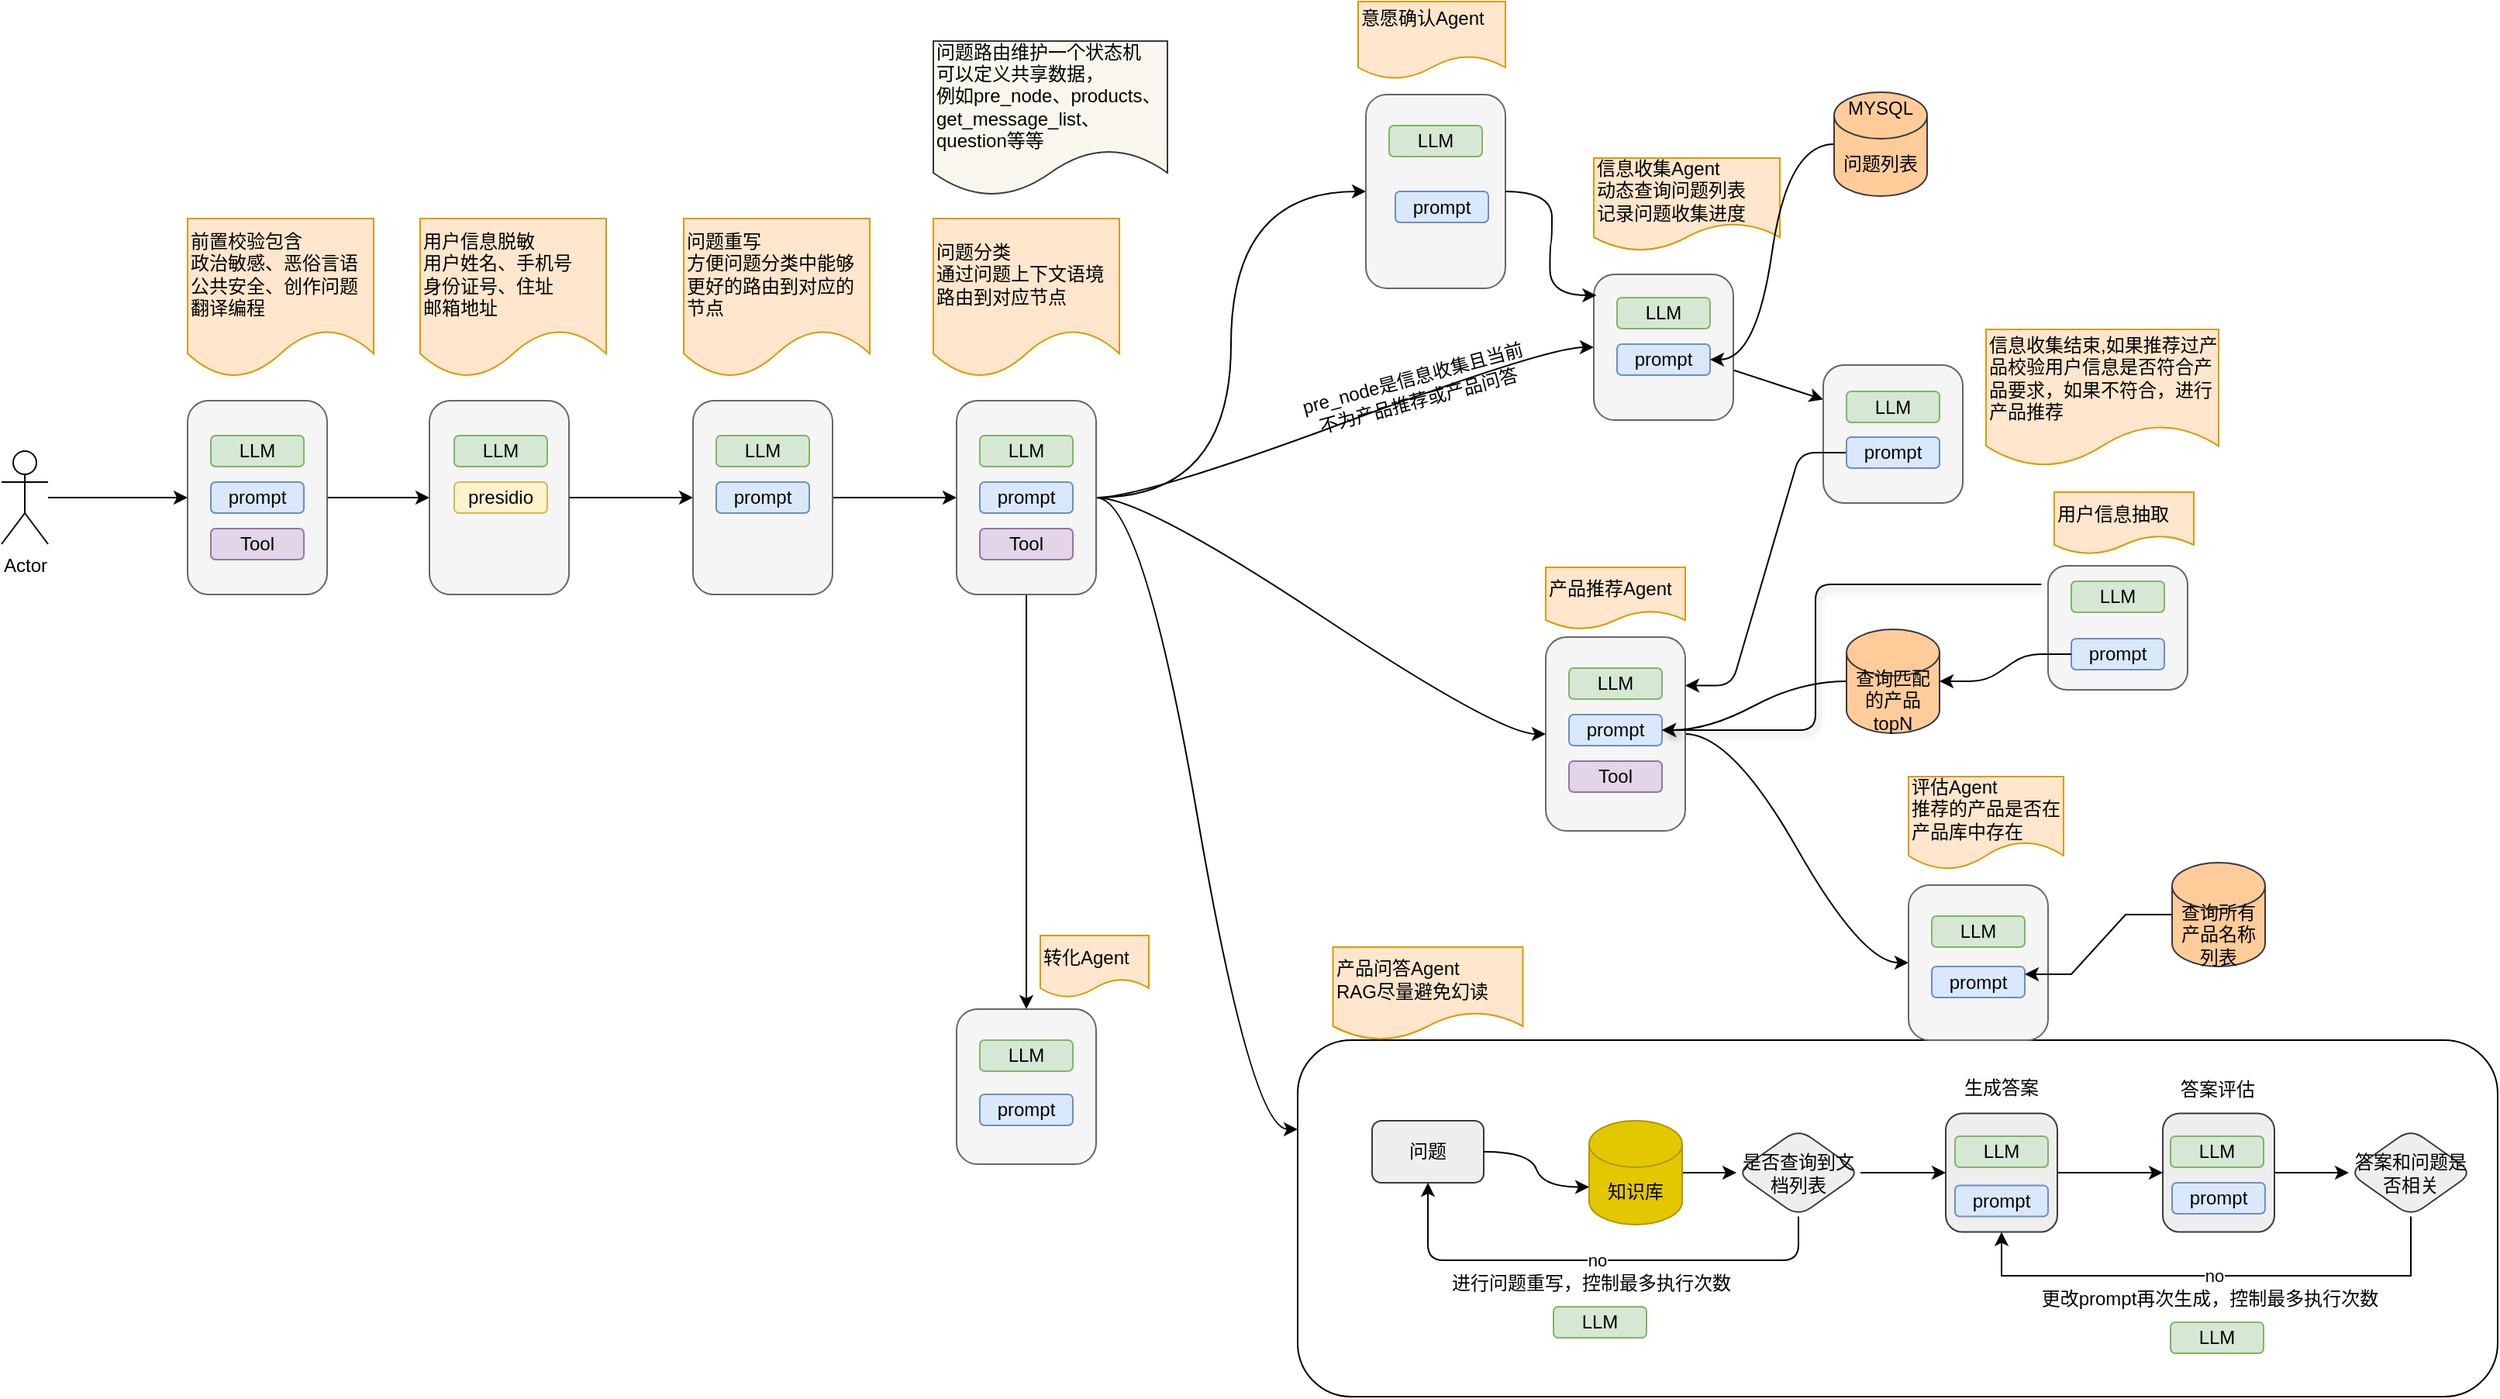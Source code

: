 <mxfile version="24.4.4" type="github">
  <diagram name="第 1 页" id="_38mFEE5ojreBYbbm_Ua">
    <mxGraphModel dx="1221" dy="1928" grid="1" gridSize="10" guides="1" tooltips="1" connect="1" arrows="1" fold="1" page="1" pageScale="1" pageWidth="827" pageHeight="1169" math="0" shadow="0">
      <root>
        <mxCell id="0" />
        <mxCell id="1" parent="0" />
        <mxCell id="6bFcxqfUecSagwhI-zjk-117" value="" style="rounded=1;whiteSpace=wrap;html=1;fillColor=none;" vertex="1" parent="1">
          <mxGeometry x="846" y="530" width="774" height="230" as="geometry" />
        </mxCell>
        <mxCell id="6bFcxqfUecSagwhI-zjk-9" value="" style="edgeStyle=orthogonalEdgeStyle;rounded=0;orthogonalLoop=1;jettySize=auto;html=1;" edge="1" parent="1" source="6bFcxqfUecSagwhI-zjk-1" target="6bFcxqfUecSagwhI-zjk-8">
          <mxGeometry relative="1" as="geometry" />
        </mxCell>
        <mxCell id="6bFcxqfUecSagwhI-zjk-1" value="" style="rounded=1;whiteSpace=wrap;html=1;fillColor=#f5f5f5;fontColor=#333333;strokeColor=#666666;" vertex="1" parent="1">
          <mxGeometry x="130" y="117.5" width="90" height="125" as="geometry" />
        </mxCell>
        <mxCell id="6bFcxqfUecSagwhI-zjk-3" style="edgeStyle=orthogonalEdgeStyle;rounded=0;orthogonalLoop=1;jettySize=auto;html=1;" edge="1" parent="1" source="6bFcxqfUecSagwhI-zjk-2" target="6bFcxqfUecSagwhI-zjk-1">
          <mxGeometry relative="1" as="geometry" />
        </mxCell>
        <mxCell id="6bFcxqfUecSagwhI-zjk-2" value="Actor" style="shape=umlActor;verticalLabelPosition=bottom;verticalAlign=top;html=1;" vertex="1" parent="1">
          <mxGeometry x="10" y="150" width="30" height="60" as="geometry" />
        </mxCell>
        <mxCell id="6bFcxqfUecSagwhI-zjk-5" value="&lt;span style=&quot;&quot;&gt;前置校验包含&lt;/span&gt;&lt;div style=&quot;&quot;&gt;政治敏感、&lt;span style=&quot;background-color: initial;&quot;&gt;恶俗言语&lt;/span&gt;&lt;/div&gt;&lt;div style=&quot;&quot;&gt;公共安全、&lt;span style=&quot;background-color: initial;&quot;&gt;创作问题&lt;/span&gt;&lt;/div&gt;&lt;div style=&quot;&quot;&gt;翻译编程&lt;/div&gt;" style="shape=document;whiteSpace=wrap;html=1;boundedLbl=1;align=left;fillColor=#ffe6cc;strokeColor=#d79b00;" vertex="1" parent="1">
          <mxGeometry x="130" width="120" height="102.5" as="geometry" />
        </mxCell>
        <mxCell id="6bFcxqfUecSagwhI-zjk-6" value="LLM" style="rounded=1;whiteSpace=wrap;html=1;fillColor=#d5e8d4;strokeColor=#82b366;" vertex="1" parent="1">
          <mxGeometry x="145" y="140" width="60" height="20" as="geometry" />
        </mxCell>
        <mxCell id="6bFcxqfUecSagwhI-zjk-7" value="prompt" style="rounded=1;whiteSpace=wrap;html=1;fillColor=#dae8fc;strokeColor=#6c8ebf;" vertex="1" parent="1">
          <mxGeometry x="145" y="170" width="60" height="20" as="geometry" />
        </mxCell>
        <mxCell id="6bFcxqfUecSagwhI-zjk-13" value="" style="edgeStyle=orthogonalEdgeStyle;rounded=0;orthogonalLoop=1;jettySize=auto;html=1;" edge="1" parent="1" source="6bFcxqfUecSagwhI-zjk-8" target="6bFcxqfUecSagwhI-zjk-12">
          <mxGeometry relative="1" as="geometry" />
        </mxCell>
        <mxCell id="6bFcxqfUecSagwhI-zjk-8" value="" style="rounded=1;whiteSpace=wrap;html=1;fillColor=#f5f5f5;fontColor=#333333;strokeColor=#666666;" vertex="1" parent="1">
          <mxGeometry x="286" y="117.5" width="90" height="125" as="geometry" />
        </mxCell>
        <mxCell id="6bFcxqfUecSagwhI-zjk-10" value="LLM" style="rounded=1;whiteSpace=wrap;html=1;fillColor=#d5e8d4;strokeColor=#82b366;" vertex="1" parent="1">
          <mxGeometry x="302" y="140" width="60" height="20" as="geometry" />
        </mxCell>
        <mxCell id="6bFcxqfUecSagwhI-zjk-11" value="用户信息脱敏&lt;br&gt;&lt;div style=&quot;&quot;&gt;用户姓名、手机号&lt;/div&gt;&lt;div style=&quot;&quot;&gt;身份证号、住址&lt;/div&gt;&lt;div style=&quot;&quot;&gt;邮箱地址&lt;/div&gt;" style="shape=document;whiteSpace=wrap;html=1;boundedLbl=1;align=left;fillColor=#ffe6cc;strokeColor=#d79b00;" vertex="1" parent="1">
          <mxGeometry x="280" width="120" height="102.5" as="geometry" />
        </mxCell>
        <mxCell id="6bFcxqfUecSagwhI-zjk-19" value="" style="edgeStyle=orthogonalEdgeStyle;rounded=0;orthogonalLoop=1;jettySize=auto;html=1;" edge="1" parent="1" source="6bFcxqfUecSagwhI-zjk-12" target="6bFcxqfUecSagwhI-zjk-18">
          <mxGeometry relative="1" as="geometry" />
        </mxCell>
        <mxCell id="6bFcxqfUecSagwhI-zjk-12" value="" style="rounded=1;whiteSpace=wrap;html=1;fillColor=#f5f5f5;fontColor=#333333;strokeColor=#666666;" vertex="1" parent="1">
          <mxGeometry x="456" y="117.5" width="90" height="125" as="geometry" />
        </mxCell>
        <mxCell id="6bFcxqfUecSagwhI-zjk-14" value="问题重写&lt;div&gt;方便问题分类中能够更好的路由到对应的节点&lt;/div&gt;" style="shape=document;whiteSpace=wrap;html=1;boundedLbl=1;align=left;fillColor=#ffe6cc;strokeColor=#d79b00;" vertex="1" parent="1">
          <mxGeometry x="450" width="120" height="102.5" as="geometry" />
        </mxCell>
        <mxCell id="6bFcxqfUecSagwhI-zjk-15" value="LLM" style="rounded=1;whiteSpace=wrap;html=1;fillColor=#d5e8d4;strokeColor=#82b366;" vertex="1" parent="1">
          <mxGeometry x="471" y="140" width="60" height="20" as="geometry" />
        </mxCell>
        <mxCell id="6bFcxqfUecSagwhI-zjk-17" value="presidio" style="rounded=1;whiteSpace=wrap;html=1;fillColor=#fff2cc;strokeColor=#d6b656;" vertex="1" parent="1">
          <mxGeometry x="302" y="170" width="60" height="20" as="geometry" />
        </mxCell>
        <mxCell id="6bFcxqfUecSagwhI-zjk-30" value="" style="edgeStyle=orthogonalEdgeStyle;rounded=0;orthogonalLoop=1;jettySize=auto;html=1;flowAnimation=0;shadow=0;strokeColor=default;curved=1;entryX=0;entryY=0.5;entryDx=0;entryDy=0;" edge="1" parent="1" source="6bFcxqfUecSagwhI-zjk-18" target="6bFcxqfUecSagwhI-zjk-29">
          <mxGeometry relative="1" as="geometry" />
        </mxCell>
        <mxCell id="6bFcxqfUecSagwhI-zjk-36" value="" style="edgeStyle=entityRelationEdgeStyle;rounded=0;orthogonalLoop=1;jettySize=auto;html=1;curved=1;" edge="1" parent="1" source="6bFcxqfUecSagwhI-zjk-18" target="6bFcxqfUecSagwhI-zjk-35">
          <mxGeometry relative="1" as="geometry" />
        </mxCell>
        <mxCell id="6bFcxqfUecSagwhI-zjk-49" style="edgeStyle=entityRelationEdgeStyle;rounded=0;orthogonalLoop=1;jettySize=auto;html=1;entryX=0;entryY=0.5;entryDx=0;entryDy=0;curved=1;" edge="1" parent="1" source="6bFcxqfUecSagwhI-zjk-18" target="6bFcxqfUecSagwhI-zjk-47">
          <mxGeometry relative="1" as="geometry" />
        </mxCell>
        <mxCell id="6bFcxqfUecSagwhI-zjk-118" style="edgeStyle=entityRelationEdgeStyle;rounded=0;orthogonalLoop=1;jettySize=auto;html=1;entryX=0;entryY=0.25;entryDx=0;entryDy=0;curved=1;" edge="1" parent="1" source="6bFcxqfUecSagwhI-zjk-18" target="6bFcxqfUecSagwhI-zjk-117">
          <mxGeometry relative="1" as="geometry" />
        </mxCell>
        <mxCell id="6bFcxqfUecSagwhI-zjk-121" style="rounded=1;orthogonalLoop=1;jettySize=auto;html=1;entryX=0.5;entryY=0;entryDx=0;entryDy=0;curved=0;" edge="1" parent="1" source="6bFcxqfUecSagwhI-zjk-18" target="6bFcxqfUecSagwhI-zjk-119">
          <mxGeometry relative="1" as="geometry" />
        </mxCell>
        <mxCell id="6bFcxqfUecSagwhI-zjk-18" value="" style="rounded=1;whiteSpace=wrap;html=1;fillColor=#f5f5f5;fontColor=#333333;strokeColor=#666666;" vertex="1" parent="1">
          <mxGeometry x="626" y="117.5" width="90" height="125" as="geometry" />
        </mxCell>
        <mxCell id="6bFcxqfUecSagwhI-zjk-20" value="&lt;div&gt;问题分类&lt;/div&gt;&lt;div&gt;通过问题上下文语境路由到对应节点&lt;/div&gt;" style="shape=document;whiteSpace=wrap;html=1;boundedLbl=1;align=left;fillColor=#ffe6cc;strokeColor=#d79b00;" vertex="1" parent="1">
          <mxGeometry x="611" width="120" height="102.5" as="geometry" />
        </mxCell>
        <mxCell id="6bFcxqfUecSagwhI-zjk-21" value="prompt" style="rounded=1;whiteSpace=wrap;html=1;fillColor=#dae8fc;strokeColor=#6c8ebf;" vertex="1" parent="1">
          <mxGeometry x="471" y="170" width="60" height="20" as="geometry" />
        </mxCell>
        <mxCell id="6bFcxqfUecSagwhI-zjk-22" value="Tool" style="rounded=1;whiteSpace=wrap;html=1;fillColor=#e1d5e7;strokeColor=#9673a6;" vertex="1" parent="1">
          <mxGeometry x="145" y="200" width="60" height="20" as="geometry" />
        </mxCell>
        <mxCell id="6bFcxqfUecSagwhI-zjk-24" value="LLM" style="rounded=1;whiteSpace=wrap;html=1;fillColor=#d5e8d4;strokeColor=#82b366;" vertex="1" parent="1">
          <mxGeometry x="641" y="140" width="60" height="20" as="geometry" />
        </mxCell>
        <mxCell id="6bFcxqfUecSagwhI-zjk-25" value="prompt" style="rounded=1;whiteSpace=wrap;html=1;fillColor=#dae8fc;strokeColor=#6c8ebf;" vertex="1" parent="1">
          <mxGeometry x="641" y="170" width="60" height="20" as="geometry" />
        </mxCell>
        <mxCell id="6bFcxqfUecSagwhI-zjk-26" value="Tool" style="rounded=1;whiteSpace=wrap;html=1;fillColor=#e1d5e7;strokeColor=#9673a6;" vertex="1" parent="1">
          <mxGeometry x="641" y="200" width="60" height="20" as="geometry" />
        </mxCell>
        <mxCell id="6bFcxqfUecSagwhI-zjk-28" value="问题路由维护一个状态机&lt;div&gt;可&lt;span style=&quot;background-color: initial;&quot;&gt;以定义共享数据，&lt;/span&gt;&lt;div&gt;&lt;div&gt;例如pre_node、products、get_message_list、question等等&lt;/div&gt;&lt;/div&gt;&lt;/div&gt;" style="shape=document;whiteSpace=wrap;html=1;boundedLbl=1;align=left;fillColor=#f9f7ed;strokeColor=#36393d;" vertex="1" parent="1">
          <mxGeometry x="611" y="-114.5" width="151" height="100" as="geometry" />
        </mxCell>
        <mxCell id="6bFcxqfUecSagwhI-zjk-29" value="" style="rounded=1;whiteSpace=wrap;html=1;fillColor=#f5f5f5;fontColor=#333333;strokeColor=#666666;" vertex="1" parent="1">
          <mxGeometry x="890" y="-80" width="90" height="125" as="geometry" />
        </mxCell>
        <mxCell id="6bFcxqfUecSagwhI-zjk-31" value="意愿确认Agent&lt;div&gt;&lt;br&gt;&lt;/div&gt;" style="shape=document;whiteSpace=wrap;html=1;boundedLbl=1;align=left;fillColor=#ffe6cc;strokeColor=#d79b00;" vertex="1" parent="1">
          <mxGeometry x="885" y="-140" width="95" height="50" as="geometry" />
        </mxCell>
        <mxCell id="6bFcxqfUecSagwhI-zjk-32" value="LLM" style="rounded=1;whiteSpace=wrap;html=1;fillColor=#d5e8d4;strokeColor=#82b366;" vertex="1" parent="1">
          <mxGeometry x="905" y="-60" width="60" height="20" as="geometry" />
        </mxCell>
        <mxCell id="6bFcxqfUecSagwhI-zjk-33" value="prompt" style="rounded=1;whiteSpace=wrap;html=1;fillColor=#dae8fc;strokeColor=#6c8ebf;" vertex="1" parent="1">
          <mxGeometry x="909" y="-17.5" width="60" height="20" as="geometry" />
        </mxCell>
        <mxCell id="6bFcxqfUecSagwhI-zjk-78" style="rounded=0;orthogonalLoop=1;jettySize=auto;html=1;entryX=0;entryY=0.25;entryDx=0;entryDy=0;curved=1;" edge="1" parent="1" source="6bFcxqfUecSagwhI-zjk-35" target="6bFcxqfUecSagwhI-zjk-77">
          <mxGeometry relative="1" as="geometry" />
        </mxCell>
        <mxCell id="6bFcxqfUecSagwhI-zjk-35" value="" style="rounded=1;whiteSpace=wrap;html=1;fillColor=#f5f5f5;fontColor=#333333;strokeColor=#666666;" vertex="1" parent="1">
          <mxGeometry x="1037" y="36" width="90" height="94" as="geometry" />
        </mxCell>
        <mxCell id="6bFcxqfUecSagwhI-zjk-37" value="信息收集Agent&lt;div&gt;动态查询问题列表&lt;/div&gt;&lt;div&gt;记录问题收集进度&lt;/div&gt;" style="shape=document;whiteSpace=wrap;html=1;boundedLbl=1;align=left;fillColor=#ffe6cc;strokeColor=#d79b00;" vertex="1" parent="1">
          <mxGeometry x="1037" y="-39" width="120" height="60" as="geometry" />
        </mxCell>
        <mxCell id="6bFcxqfUecSagwhI-zjk-38" value="pre_node是信息收集且当前不为产品推荐或产品问答" style="text;html=1;align=center;verticalAlign=middle;whiteSpace=wrap;rounded=0;rotation=-15;" vertex="1" parent="1">
          <mxGeometry x="847" y="94.5" width="150" height="30" as="geometry" />
        </mxCell>
        <mxCell id="6bFcxqfUecSagwhI-zjk-39" value="LLM" style="rounded=1;whiteSpace=wrap;html=1;fillColor=#d5e8d4;strokeColor=#82b366;" vertex="1" parent="1">
          <mxGeometry x="1052" y="51" width="60" height="20" as="geometry" />
        </mxCell>
        <mxCell id="6bFcxqfUecSagwhI-zjk-40" value="prompt" style="rounded=1;whiteSpace=wrap;html=1;fillColor=#dae8fc;strokeColor=#6c8ebf;" vertex="1" parent="1">
          <mxGeometry x="1052" y="81" width="60" height="20" as="geometry" />
        </mxCell>
        <mxCell id="6bFcxqfUecSagwhI-zjk-44" style="edgeStyle=entityRelationEdgeStyle;rounded=0;orthogonalLoop=1;jettySize=auto;html=1;entryX=1;entryY=0.5;entryDx=0;entryDy=0;curved=1;" edge="1" parent="1" source="6bFcxqfUecSagwhI-zjk-43" target="6bFcxqfUecSagwhI-zjk-40">
          <mxGeometry relative="1" as="geometry" />
        </mxCell>
        <mxCell id="6bFcxqfUecSagwhI-zjk-43" value="问题列表" style="shape=cylinder3;whiteSpace=wrap;html=1;boundedLbl=1;backgroundOutline=1;size=15;fillColor=#ffcc99;strokeColor=#36393d;" vertex="1" parent="1">
          <mxGeometry x="1192" y="-81.5" width="60" height="67" as="geometry" />
        </mxCell>
        <mxCell id="6bFcxqfUecSagwhI-zjk-45" value="MYSQL" style="text;html=1;align=center;verticalAlign=middle;whiteSpace=wrap;rounded=0;" vertex="1" parent="1">
          <mxGeometry x="1192" y="-86.5" width="60" height="30" as="geometry" />
        </mxCell>
        <mxCell id="6bFcxqfUecSagwhI-zjk-46" style="edgeStyle=entityRelationEdgeStyle;rounded=0;orthogonalLoop=1;jettySize=auto;html=1;entryX=0.019;entryY=0.144;entryDx=0;entryDy=0;entryPerimeter=0;jumpStyle=arc;endSize=6;curved=1;" edge="1" parent="1" source="6bFcxqfUecSagwhI-zjk-29" target="6bFcxqfUecSagwhI-zjk-35">
          <mxGeometry relative="1" as="geometry" />
        </mxCell>
        <mxCell id="6bFcxqfUecSagwhI-zjk-67" value="" style="edgeStyle=entityRelationEdgeStyle;rounded=0;orthogonalLoop=1;jettySize=auto;html=1;curved=1;" edge="1" parent="1" source="6bFcxqfUecSagwhI-zjk-47" target="6bFcxqfUecSagwhI-zjk-66">
          <mxGeometry relative="1" as="geometry" />
        </mxCell>
        <mxCell id="6bFcxqfUecSagwhI-zjk-47" value="" style="rounded=1;whiteSpace=wrap;html=1;fillColor=#f5f5f5;fontColor=#333333;strokeColor=#666666;" vertex="1" parent="1">
          <mxGeometry x="1006" y="270" width="90" height="125" as="geometry" />
        </mxCell>
        <mxCell id="6bFcxqfUecSagwhI-zjk-50" value="产品推荐Agent" style="shape=document;whiteSpace=wrap;html=1;boundedLbl=1;align=left;fillColor=#ffe6cc;strokeColor=#d79b00;" vertex="1" parent="1">
          <mxGeometry x="1006" y="225" width="90" height="40" as="geometry" />
        </mxCell>
        <mxCell id="6bFcxqfUecSagwhI-zjk-51" value="prompt" style="rounded=1;whiteSpace=wrap;html=1;fillColor=#dae8fc;strokeColor=#6c8ebf;" vertex="1" parent="1">
          <mxGeometry x="1021" y="320" width="60" height="20" as="geometry" />
        </mxCell>
        <mxCell id="6bFcxqfUecSagwhI-zjk-52" value="LLM" style="rounded=1;whiteSpace=wrap;html=1;fillColor=#d5e8d4;strokeColor=#82b366;" vertex="1" parent="1">
          <mxGeometry x="1021" y="290" width="60" height="20" as="geometry" />
        </mxCell>
        <mxCell id="6bFcxqfUecSagwhI-zjk-53" value="Tool" style="rounded=1;whiteSpace=wrap;html=1;fillColor=#e1d5e7;strokeColor=#9673a6;" vertex="1" parent="1">
          <mxGeometry x="1021" y="350" width="60" height="20" as="geometry" />
        </mxCell>
        <mxCell id="6bFcxqfUecSagwhI-zjk-64" style="edgeStyle=elbowEdgeStyle;rounded=1;orthogonalLoop=1;jettySize=auto;html=1;entryX=1;entryY=0.5;entryDx=0;entryDy=0;targetPerimeterSpacing=0;strokeColor=default;shadow=1;flowAnimation=0;jumpStyle=gap;jumpSize=104;exitX=-0.048;exitY=0.15;exitDx=0;exitDy=0;exitPerimeter=0;curved=0;" edge="1" parent="1" source="6bFcxqfUecSagwhI-zjk-54" target="6bFcxqfUecSagwhI-zjk-51">
          <mxGeometry relative="1" as="geometry">
            <Array as="points">
              <mxPoint x="1180" y="300" />
            </Array>
          </mxGeometry>
        </mxCell>
        <mxCell id="6bFcxqfUecSagwhI-zjk-54" value="" style="rounded=1;whiteSpace=wrap;html=1;fillColor=#f5f5f5;fontColor=#333333;strokeColor=#666666;" vertex="1" parent="1">
          <mxGeometry x="1330" y="224" width="90" height="80" as="geometry" />
        </mxCell>
        <mxCell id="6bFcxqfUecSagwhI-zjk-55" value="LLM" style="rounded=1;whiteSpace=wrap;html=1;fillColor=#d5e8d4;strokeColor=#82b366;" vertex="1" parent="1">
          <mxGeometry x="1345" y="234" width="60" height="20" as="geometry" />
        </mxCell>
        <mxCell id="6bFcxqfUecSagwhI-zjk-56" value="prompt" style="rounded=1;whiteSpace=wrap;html=1;fillColor=#dae8fc;strokeColor=#6c8ebf;" vertex="1" parent="1">
          <mxGeometry x="1345" y="271" width="60" height="20" as="geometry" />
        </mxCell>
        <mxCell id="6bFcxqfUecSagwhI-zjk-57" value="用户信息抽取" style="shape=document;whiteSpace=wrap;html=1;boundedLbl=1;align=left;fillColor=#ffe6cc;strokeColor=#d79b00;" vertex="1" parent="1">
          <mxGeometry x="1334" y="176.5" width="90" height="40" as="geometry" />
        </mxCell>
        <mxCell id="6bFcxqfUecSagwhI-zjk-62" style="edgeStyle=entityRelationEdgeStyle;rounded=0;orthogonalLoop=1;jettySize=auto;html=1;entryX=1;entryY=0.75;entryDx=0;entryDy=0;strokeColor=none;" edge="1" parent="1" source="6bFcxqfUecSagwhI-zjk-59" target="6bFcxqfUecSagwhI-zjk-51">
          <mxGeometry relative="1" as="geometry" />
        </mxCell>
        <mxCell id="6bFcxqfUecSagwhI-zjk-63" style="edgeStyle=entityRelationEdgeStyle;rounded=0;orthogonalLoop=1;jettySize=auto;html=1;entryX=1;entryY=0.5;entryDx=0;entryDy=0;curved=1;" edge="1" parent="1" source="6bFcxqfUecSagwhI-zjk-59" target="6bFcxqfUecSagwhI-zjk-51">
          <mxGeometry relative="1" as="geometry" />
        </mxCell>
        <mxCell id="6bFcxqfUecSagwhI-zjk-59" value="查询匹配的产品topN" style="shape=cylinder3;whiteSpace=wrap;html=1;boundedLbl=1;backgroundOutline=1;size=15;fillColor=#ffcc99;strokeColor=#36393d;" vertex="1" parent="1">
          <mxGeometry x="1200" y="265" width="60" height="67" as="geometry" />
        </mxCell>
        <mxCell id="6bFcxqfUecSagwhI-zjk-61" style="edgeStyle=entityRelationEdgeStyle;rounded=1;orthogonalLoop=1;jettySize=auto;html=1;entryX=1;entryY=0.5;entryDx=0;entryDy=0;entryPerimeter=0;curved=0;" edge="1" parent="1" source="6bFcxqfUecSagwhI-zjk-56" target="6bFcxqfUecSagwhI-zjk-59">
          <mxGeometry relative="1" as="geometry" />
        </mxCell>
        <mxCell id="6bFcxqfUecSagwhI-zjk-66" value="" style="rounded=1;whiteSpace=wrap;html=1;fillColor=#f5f5f5;fontColor=#333333;strokeColor=#666666;" vertex="1" parent="1">
          <mxGeometry x="1240" y="430" width="90" height="100" as="geometry" />
        </mxCell>
        <mxCell id="6bFcxqfUecSagwhI-zjk-68" value="评估Agent&lt;div&gt;推荐的产品是否在产品库中存在&lt;/div&gt;" style="shape=document;whiteSpace=wrap;html=1;boundedLbl=1;align=left;fillColor=#ffe6cc;strokeColor=#d79b00;" vertex="1" parent="1">
          <mxGeometry x="1240" y="360" width="100" height="60" as="geometry" />
        </mxCell>
        <mxCell id="6bFcxqfUecSagwhI-zjk-69" value="LLM" style="rounded=1;whiteSpace=wrap;html=1;fillColor=#d5e8d4;strokeColor=#82b366;" vertex="1" parent="1">
          <mxGeometry x="1255" y="450" width="60" height="20" as="geometry" />
        </mxCell>
        <mxCell id="6bFcxqfUecSagwhI-zjk-70" value="prompt" style="rounded=1;whiteSpace=wrap;html=1;fillColor=#dae8fc;strokeColor=#6c8ebf;" vertex="1" parent="1">
          <mxGeometry x="1255" y="482.5" width="60" height="20" as="geometry" />
        </mxCell>
        <mxCell id="6bFcxqfUecSagwhI-zjk-72" style="edgeStyle=entityRelationEdgeStyle;rounded=0;orthogonalLoop=1;jettySize=auto;html=1;entryX=1;entryY=0.25;entryDx=0;entryDy=0;" edge="1" parent="1" source="6bFcxqfUecSagwhI-zjk-71" target="6bFcxqfUecSagwhI-zjk-70">
          <mxGeometry relative="1" as="geometry" />
        </mxCell>
        <mxCell id="6bFcxqfUecSagwhI-zjk-71" value="查询所有产品名称列表" style="shape=cylinder3;whiteSpace=wrap;html=1;boundedLbl=1;backgroundOutline=1;size=15;fillColor=#ffcc99;strokeColor=#36393d;" vertex="1" parent="1">
          <mxGeometry x="1410" y="415.5" width="60" height="67" as="geometry" />
        </mxCell>
        <mxCell id="6bFcxqfUecSagwhI-zjk-77" value="" style="rounded=1;whiteSpace=wrap;html=1;fillColor=#f5f5f5;fontColor=#333333;strokeColor=#666666;" vertex="1" parent="1">
          <mxGeometry x="1185" y="94.5" width="90" height="89" as="geometry" />
        </mxCell>
        <mxCell id="6bFcxqfUecSagwhI-zjk-79" value="LLM" style="rounded=1;whiteSpace=wrap;html=1;fillColor=#d5e8d4;strokeColor=#82b366;" vertex="1" parent="1">
          <mxGeometry x="1200" y="111.5" width="60" height="20" as="geometry" />
        </mxCell>
        <mxCell id="6bFcxqfUecSagwhI-zjk-82" style="edgeStyle=entityRelationEdgeStyle;rounded=1;orthogonalLoop=1;jettySize=auto;html=1;entryX=1;entryY=0.25;entryDx=0;entryDy=0;curved=0;" edge="1" parent="1" source="6bFcxqfUecSagwhI-zjk-80" target="6bFcxqfUecSagwhI-zjk-47">
          <mxGeometry relative="1" as="geometry" />
        </mxCell>
        <mxCell id="6bFcxqfUecSagwhI-zjk-80" value="prompt" style="rounded=1;whiteSpace=wrap;html=1;fillColor=#dae8fc;strokeColor=#6c8ebf;" vertex="1" parent="1">
          <mxGeometry x="1200" y="141" width="60" height="20" as="geometry" />
        </mxCell>
        <mxCell id="6bFcxqfUecSagwhI-zjk-81" value="信息收集结束,如果推荐过产品校验用户信息是否符合产品要求，如果不符合，进行产品推荐" style="shape=document;whiteSpace=wrap;html=1;boundedLbl=1;align=left;fillColor=#ffe6cc;strokeColor=#d79b00;" vertex="1" parent="1">
          <mxGeometry x="1290" y="71.5" width="150" height="88.5" as="geometry" />
        </mxCell>
        <mxCell id="6bFcxqfUecSagwhI-zjk-88" value="产品问答Agent&lt;div&gt;RAG尽量避免幻读&lt;/div&gt;" style="shape=document;whiteSpace=wrap;html=1;boundedLbl=1;align=left;fillColor=#ffe6cc;strokeColor=#d79b00;" vertex="1" parent="1">
          <mxGeometry x="868.75" y="470" width="122.5" height="60" as="geometry" />
        </mxCell>
        <mxCell id="6bFcxqfUecSagwhI-zjk-89" value="问题" style="rounded=1;whiteSpace=wrap;html=1;fillColor=#eeeeee;strokeColor=#36393d;" vertex="1" parent="1">
          <mxGeometry x="894" y="582" width="72" height="40" as="geometry" />
        </mxCell>
        <mxCell id="6bFcxqfUecSagwhI-zjk-98" style="edgeStyle=entityRelationEdgeStyle;rounded=0;orthogonalLoop=1;jettySize=auto;html=1;entryX=0;entryY=0.5;entryDx=0;entryDy=0;" edge="1" parent="1" source="6bFcxqfUecSagwhI-zjk-91" target="6bFcxqfUecSagwhI-zjk-96">
          <mxGeometry relative="1" as="geometry" />
        </mxCell>
        <mxCell id="6bFcxqfUecSagwhI-zjk-91" value="知识库" style="shape=cylinder3;whiteSpace=wrap;html=1;boundedLbl=1;backgroundOutline=1;size=15;fillColor=#e3c800;strokeColor=#B09500;fontColor=#000000;" vertex="1" parent="1">
          <mxGeometry x="1034" y="582" width="60" height="67" as="geometry" />
        </mxCell>
        <mxCell id="6bFcxqfUecSagwhI-zjk-92" style="edgeStyle=entityRelationEdgeStyle;rounded=0;orthogonalLoop=1;jettySize=auto;html=1;entryX=0;entryY=0;entryDx=0;entryDy=42.75;entryPerimeter=0;curved=1;" edge="1" parent="1" source="6bFcxqfUecSagwhI-zjk-89" target="6bFcxqfUecSagwhI-zjk-91">
          <mxGeometry relative="1" as="geometry" />
        </mxCell>
        <mxCell id="6bFcxqfUecSagwhI-zjk-107" value="" style="edgeStyle=entityRelationEdgeStyle;rounded=0;orthogonalLoop=1;jettySize=auto;html=1;" edge="1" parent="1" source="6bFcxqfUecSagwhI-zjk-95" target="6bFcxqfUecSagwhI-zjk-106">
          <mxGeometry relative="1" as="geometry" />
        </mxCell>
        <mxCell id="6bFcxqfUecSagwhI-zjk-95" value="" style="rounded=1;whiteSpace=wrap;html=1;fillColor=#eeeeee;strokeColor=#36393d;" vertex="1" parent="1">
          <mxGeometry x="1264" y="577.25" width="72" height="76.5" as="geometry" />
        </mxCell>
        <mxCell id="6bFcxqfUecSagwhI-zjk-99" value="no" style="rounded=1;orthogonalLoop=1;jettySize=auto;html=1;entryX=0.5;entryY=1;entryDx=0;entryDy=0;edgeStyle=elbowEdgeStyle;elbow=vertical;curved=0;" edge="1" parent="1" source="6bFcxqfUecSagwhI-zjk-96" target="6bFcxqfUecSagwhI-zjk-89">
          <mxGeometry relative="1" as="geometry">
            <Array as="points">
              <mxPoint x="1034" y="672" />
            </Array>
          </mxGeometry>
        </mxCell>
        <mxCell id="6bFcxqfUecSagwhI-zjk-101" value="" style="edgeStyle=entityRelationEdgeStyle;rounded=0;orthogonalLoop=1;jettySize=auto;html=1;" edge="1" parent="1" source="6bFcxqfUecSagwhI-zjk-96" target="6bFcxqfUecSagwhI-zjk-95">
          <mxGeometry relative="1" as="geometry" />
        </mxCell>
        <mxCell id="6bFcxqfUecSagwhI-zjk-96" value="是否查询到文档列表" style="rhombus;whiteSpace=wrap;html=1;fillColor=#eeeeee;strokeColor=#36393d;rounded=1;" vertex="1" parent="1">
          <mxGeometry x="1129" y="587.25" width="80" height="56.5" as="geometry" />
        </mxCell>
        <mxCell id="6bFcxqfUecSagwhI-zjk-100" value="进行问题重写，控制最多执行次数" style="text;html=1;align=center;verticalAlign=middle;resizable=0;points=[];autosize=1;strokeColor=none;fillColor=none;" vertex="1" parent="1">
          <mxGeometry x="935" y="672" width="200" height="30" as="geometry" />
        </mxCell>
        <mxCell id="6bFcxqfUecSagwhI-zjk-102" value="&lt;span style=&quot;color: rgb(0, 0, 0); font-family: Helvetica; font-size: 12px; font-style: normal; font-variant-ligatures: normal; font-variant-caps: normal; font-weight: 400; letter-spacing: normal; orphans: 2; text-align: center; text-indent: 0px; text-transform: none; widows: 2; word-spacing: 0px; -webkit-text-stroke-width: 0px; white-space: normal; background-color: rgb(251, 251, 251); text-decoration-thickness: initial; text-decoration-style: initial; text-decoration-color: initial; display: inline !important; float: none;&quot;&gt;生成答案&lt;/span&gt;" style="text;whiteSpace=wrap;html=1;" vertex="1" parent="1">
          <mxGeometry x="1274" y="547.25" width="60" height="24.75" as="geometry" />
        </mxCell>
        <mxCell id="6bFcxqfUecSagwhI-zjk-103" value="LLM" style="rounded=1;whiteSpace=wrap;html=1;fillColor=#d5e8d4;strokeColor=#82b366;" vertex="1" parent="1">
          <mxGeometry x="1270" y="592" width="60" height="20" as="geometry" />
        </mxCell>
        <mxCell id="6bFcxqfUecSagwhI-zjk-104" value="LLM" style="rounded=1;whiteSpace=wrap;html=1;fillColor=#d5e8d4;strokeColor=#82b366;" vertex="1" parent="1">
          <mxGeometry x="1011" y="702" width="60" height="20" as="geometry" />
        </mxCell>
        <mxCell id="6bFcxqfUecSagwhI-zjk-105" value="prompt" style="rounded=1;whiteSpace=wrap;html=1;fillColor=#dae8fc;strokeColor=#6c8ebf;" vertex="1" parent="1">
          <mxGeometry x="1270" y="623.75" width="60" height="20" as="geometry" />
        </mxCell>
        <mxCell id="6bFcxqfUecSagwhI-zjk-113" value="" style="edgeStyle=entityRelationEdgeStyle;rounded=0;orthogonalLoop=1;jettySize=auto;html=1;" edge="1" parent="1" source="6bFcxqfUecSagwhI-zjk-106" target="6bFcxqfUecSagwhI-zjk-112">
          <mxGeometry relative="1" as="geometry" />
        </mxCell>
        <mxCell id="6bFcxqfUecSagwhI-zjk-106" value="" style="rounded=1;whiteSpace=wrap;html=1;fillColor=#eeeeee;strokeColor=#36393d;" vertex="1" parent="1">
          <mxGeometry x="1404" y="577.25" width="72" height="76.5" as="geometry" />
        </mxCell>
        <mxCell id="6bFcxqfUecSagwhI-zjk-108" value="答案评估" style="text;html=1;align=center;verticalAlign=middle;resizable=0;points=[];autosize=1;strokeColor=none;fillColor=none;" vertex="1" parent="1">
          <mxGeometry x="1404" y="547.25" width="70" height="30" as="geometry" />
        </mxCell>
        <mxCell id="6bFcxqfUecSagwhI-zjk-109" value="LLM" style="rounded=1;whiteSpace=wrap;html=1;fillColor=#d5e8d4;strokeColor=#82b366;" vertex="1" parent="1">
          <mxGeometry x="1409" y="592" width="60" height="20" as="geometry" />
        </mxCell>
        <mxCell id="6bFcxqfUecSagwhI-zjk-111" value="prompt" style="rounded=1;whiteSpace=wrap;html=1;fillColor=#dae8fc;strokeColor=#6c8ebf;" vertex="1" parent="1">
          <mxGeometry x="1410" y="622" width="60" height="20" as="geometry" />
        </mxCell>
        <mxCell id="6bFcxqfUecSagwhI-zjk-114" value="no" style="edgeStyle=elbowEdgeStyle;rounded=0;orthogonalLoop=1;jettySize=auto;html=1;entryX=0.5;entryY=1;entryDx=0;entryDy=0;elbow=vertical;" edge="1" parent="1" source="6bFcxqfUecSagwhI-zjk-112" target="6bFcxqfUecSagwhI-zjk-95">
          <mxGeometry relative="1" as="geometry">
            <Array as="points">
              <mxPoint x="1444" y="682" />
            </Array>
          </mxGeometry>
        </mxCell>
        <mxCell id="6bFcxqfUecSagwhI-zjk-112" value="答案和问题是否相关" style="rhombus;whiteSpace=wrap;html=1;fillColor=#eeeeee;strokeColor=#36393d;rounded=1;" vertex="1" parent="1">
          <mxGeometry x="1524" y="587.25" width="80" height="56.5" as="geometry" />
        </mxCell>
        <mxCell id="6bFcxqfUecSagwhI-zjk-115" value="更改prompt再次生成，控制最多执行次数" style="text;html=1;align=center;verticalAlign=middle;resizable=0;points=[];autosize=1;strokeColor=none;fillColor=none;" vertex="1" parent="1">
          <mxGeometry x="1314" y="682" width="240" height="30" as="geometry" />
        </mxCell>
        <mxCell id="6bFcxqfUecSagwhI-zjk-116" value="LLM" style="rounded=1;whiteSpace=wrap;html=1;fillColor=#d5e8d4;strokeColor=#82b366;" vertex="1" parent="1">
          <mxGeometry x="1409" y="712" width="60" height="20" as="geometry" />
        </mxCell>
        <mxCell id="6bFcxqfUecSagwhI-zjk-119" value="" style="rounded=1;whiteSpace=wrap;html=1;fillColor=#f5f5f5;fontColor=#333333;strokeColor=#666666;" vertex="1" parent="1">
          <mxGeometry x="626" y="510" width="90" height="100" as="geometry" />
        </mxCell>
        <mxCell id="6bFcxqfUecSagwhI-zjk-122" value="转化Agent" style="shape=document;whiteSpace=wrap;html=1;boundedLbl=1;align=left;fillColor=#ffe6cc;strokeColor=#d79b00;" vertex="1" parent="1">
          <mxGeometry x="680" y="462.5" width="70" height="40" as="geometry" />
        </mxCell>
        <mxCell id="6bFcxqfUecSagwhI-zjk-123" value="LLM" style="rounded=1;whiteSpace=wrap;html=1;fillColor=#d5e8d4;strokeColor=#82b366;" vertex="1" parent="1">
          <mxGeometry x="641" y="530" width="60" height="20" as="geometry" />
        </mxCell>
        <mxCell id="6bFcxqfUecSagwhI-zjk-124" value="prompt" style="rounded=1;whiteSpace=wrap;html=1;fillColor=#dae8fc;strokeColor=#6c8ebf;" vertex="1" parent="1">
          <mxGeometry x="641" y="565" width="60" height="20" as="geometry" />
        </mxCell>
      </root>
    </mxGraphModel>
  </diagram>
</mxfile>
